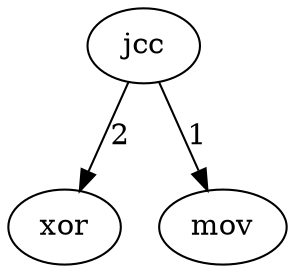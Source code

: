 Digraph G {
"A" [label = "jcc" , root=true, getid=A]
"B" [label = "xor", getid=B]
"C" [label = "mov", getid=C]
"A" -> "B" [label = "2", childnumber=2]
"A" -> "C" [label = "1", childnumber=1]
}

